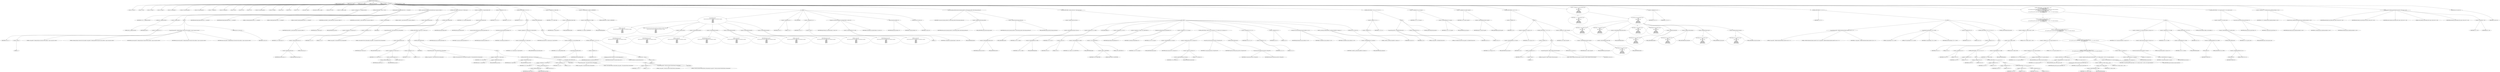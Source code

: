 digraph hostapd_notif_assoc {  
"1000122" [label = "(METHOD,hostapd_notif_assoc)" ]
"1000123" [label = "(PARAM,hostapd_data *hapd)" ]
"1000124" [label = "(PARAM,const u8 *addr)" ]
"1000125" [label = "(PARAM,const u8 *req_ies)" ]
"1000126" [label = "(PARAM,size_t req_ies_len)" ]
"1000127" [label = "(PARAM,int reassoc)" ]
"1000128" [label = "(BLOCK,,)" ]
"1000129" [label = "(LOCAL,v10: const u8 *)" ]
"1000130" [label = "(LOCAL,v11: char)" ]
"1000131" [label = "(LOCAL,v12: sta_info *)" ]
"1000132" [label = "(LOCAL,v13: sta_info *)" ]
"1000133" [label = "(LOCAL,v14: hostapd_iface *)" ]
"1000134" [label = "(LOCAL,v15: wpa_state_machine *)" ]
"1000135" [label = "(LOCAL,v16: wpa_authenticator *)" ]
"1000136" [label = "(LOCAL,v17: unsigned int)" ]
"1000137" [label = "(LOCAL,v18: unsigned int)" ]
"1000138" [label = "(LOCAL,v19: bool)" ]
"1000139" [label = "(LOCAL,v20: u32)" ]
"1000140" [label = "(LOCAL,v21: int)" ]
"1000141" [label = "(LOCAL,v22: wpa_state_machine *)" ]
"1000142" [label = "(LOCAL,v23: _BOOL8)" ]
"1000143" [label = "(LOCAL,v24: int)" ]
"1000144" [label = "(LOCAL,v26: int)" ]
"1000145" [label = "(LOCAL,v27: u8 *)" ]
"1000146" [label = "(LOCAL,ielen: __int64)" ]
"1000147" [label = "(LOCAL,elems: ieee802_11_elems)" ]
"1000148" [label = "(LOCAL,buf: u8 [ 1064 ])" ]
"1000149" [label = "(LOCAL,v31: unsigned __int64)" ]
"1000150" [label = "(<operator>.assignment,v31 = __readfsqword(0x28u))" ]
"1000151" [label = "(IDENTIFIER,v31,v31 = __readfsqword(0x28u))" ]
"1000152" [label = "(__readfsqword,__readfsqword(0x28u))" ]
"1000153" [label = "(LITERAL,0x28u,__readfsqword(0x28u))" ]
"1000154" [label = "(CONTROL_STRUCTURE,if ( !addr ),if ( !addr ))" ]
"1000155" [label = "(<operator>.logicalNot,!addr)" ]
"1000156" [label = "(IDENTIFIER,addr,!addr)" ]
"1000157" [label = "(BLOCK,,)" ]
"1000158" [label = "(<operator>.assignment,v24 = -1)" ]
"1000159" [label = "(IDENTIFIER,v24,v24 = -1)" ]
"1000160" [label = "(<operator>.minus,-1)" ]
"1000161" [label = "(LITERAL,1,-1)" ]
"1000162" [label = "(wpa_printf,wpa_printf(2, \"hostapd_notif_assoc: Skip event with no address\", req_ies, req_ies_len, reassoc))" ]
"1000163" [label = "(LITERAL,2,wpa_printf(2, \"hostapd_notif_assoc: Skip event with no address\", req_ies, req_ies_len, reassoc))" ]
"1000164" [label = "(LITERAL,\"hostapd_notif_assoc: Skip event with no address\",wpa_printf(2, \"hostapd_notif_assoc: Skip event with no address\", req_ies, req_ies_len, reassoc))" ]
"1000165" [label = "(IDENTIFIER,req_ies,wpa_printf(2, \"hostapd_notif_assoc: Skip event with no address\", req_ies, req_ies_len, reassoc))" ]
"1000166" [label = "(IDENTIFIER,req_ies_len,wpa_printf(2, \"hostapd_notif_assoc: Skip event with no address\", req_ies, req_ies_len, reassoc))" ]
"1000167" [label = "(IDENTIFIER,reassoc,wpa_printf(2, \"hostapd_notif_assoc: Skip event with no address\", req_ies, req_ies_len, reassoc))" ]
"1000168" [label = "(RETURN,return v24;,return v24;)" ]
"1000169" [label = "(IDENTIFIER,v24,return v24;)" ]
"1000170" [label = "(hostapd_logger,hostapd_logger(hapd, addr, 1u, 2, \"associated\"))" ]
"1000171" [label = "(IDENTIFIER,hapd,hostapd_logger(hapd, addr, 1u, 2, \"associated\"))" ]
"1000172" [label = "(IDENTIFIER,addr,hostapd_logger(hapd, addr, 1u, 2, \"associated\"))" ]
"1000173" [label = "(LITERAL,1u,hostapd_logger(hapd, addr, 1u, 2, \"associated\"))" ]
"1000174" [label = "(LITERAL,2,hostapd_logger(hapd, addr, 1u, 2, \"associated\"))" ]
"1000175" [label = "(LITERAL,\"associated\",hostapd_logger(hapd, addr, 1u, 2, \"associated\"))" ]
"1000176" [label = "(ieee802_11_parse_elems,ieee802_11_parse_elems(req_ies, req_ies_len, &elems, 0))" ]
"1000177" [label = "(IDENTIFIER,req_ies,ieee802_11_parse_elems(req_ies, req_ies_len, &elems, 0))" ]
"1000178" [label = "(IDENTIFIER,req_ies_len,ieee802_11_parse_elems(req_ies, req_ies_len, &elems, 0))" ]
"1000179" [label = "(<operator>.addressOf,&elems)" ]
"1000180" [label = "(IDENTIFIER,elems,ieee802_11_parse_elems(req_ies, req_ies_len, &elems, 0))" ]
"1000181" [label = "(LITERAL,0,ieee802_11_parse_elems(req_ies, req_ies_len, &elems, 0))" ]
"1000182" [label = "(CONTROL_STRUCTURE,if ( elems.wps_ie ),if ( elems.wps_ie ))" ]
"1000183" [label = "(<operator>.fieldAccess,elems.wps_ie)" ]
"1000184" [label = "(IDENTIFIER,elems,if ( elems.wps_ie ))" ]
"1000185" [label = "(FIELD_IDENTIFIER,wps_ie,wps_ie)" ]
"1000186" [label = "(BLOCK,,)" ]
"1000187" [label = "(<operator>.assignment,v10 = elems.wps_ie - 2)" ]
"1000188" [label = "(IDENTIFIER,v10,v10 = elems.wps_ie - 2)" ]
"1000189" [label = "(<operator>.subtraction,elems.wps_ie - 2)" ]
"1000190" [label = "(<operator>.fieldAccess,elems.wps_ie)" ]
"1000191" [label = "(IDENTIFIER,elems,elems.wps_ie - 2)" ]
"1000192" [label = "(FIELD_IDENTIFIER,wps_ie,wps_ie)" ]
"1000193" [label = "(LITERAL,2,elems.wps_ie - 2)" ]
"1000194" [label = "(<operator>.assignment,v11 = 0)" ]
"1000195" [label = "(IDENTIFIER,v11,v11 = 0)" ]
"1000196" [label = "(LITERAL,0,v11 = 0)" ]
"1000197" [label = "(IDENTIFIER,L,)" ]
"1000198" [label = "(wpa_printf,wpa_printf(2, \"STA included WPS IE in (Re)AssocReq\"))" ]
"1000199" [label = "(LITERAL,2,wpa_printf(2, \"STA included WPS IE in (Re)AssocReq\"))" ]
"1000200" [label = "(LITERAL,\"STA included WPS IE in (Re)AssocReq\",wpa_printf(2, \"STA included WPS IE in (Re)AssocReq\"))" ]
"1000201" [label = "(CONTROL_STRUCTURE,else,else)" ]
"1000202" [label = "(CONTROL_STRUCTURE,if ( elems.rsn_ie ),if ( elems.rsn_ie ))" ]
"1000203" [label = "(<operator>.fieldAccess,elems.rsn_ie)" ]
"1000204" [label = "(IDENTIFIER,elems,if ( elems.rsn_ie ))" ]
"1000205" [label = "(FIELD_IDENTIFIER,rsn_ie,rsn_ie)" ]
"1000206" [label = "(BLOCK,,)" ]
"1000207" [label = "(<operator>.assignment,v10 = elems.rsn_ie - 2)" ]
"1000208" [label = "(IDENTIFIER,v10,v10 = elems.rsn_ie - 2)" ]
"1000209" [label = "(<operator>.subtraction,elems.rsn_ie - 2)" ]
"1000210" [label = "(<operator>.fieldAccess,elems.rsn_ie)" ]
"1000211" [label = "(IDENTIFIER,elems,elems.rsn_ie - 2)" ]
"1000212" [label = "(FIELD_IDENTIFIER,rsn_ie,rsn_ie)" ]
"1000213" [label = "(LITERAL,2,elems.rsn_ie - 2)" ]
"1000214" [label = "(<operator>.assignment,v11 = 0)" ]
"1000215" [label = "(IDENTIFIER,v11,v11 = 0)" ]
"1000216" [label = "(LITERAL,0,v11 = 0)" ]
"1000217" [label = "(IDENTIFIER,L,)" ]
"1000218" [label = "(wpa_printf,wpa_printf(2, \"STA included RSN IE in (Re)AssocReq\"))" ]
"1000219" [label = "(LITERAL,2,wpa_printf(2, \"STA included RSN IE in (Re)AssocReq\"))" ]
"1000220" [label = "(LITERAL,\"STA included RSN IE in (Re)AssocReq\",wpa_printf(2, \"STA included RSN IE in (Re)AssocReq\"))" ]
"1000221" [label = "(CONTROL_STRUCTURE,else,else)" ]
"1000222" [label = "(BLOCK,,)" ]
"1000223" [label = "(<operator>.assignment,v10 = elems.wpa_ie)" ]
"1000224" [label = "(IDENTIFIER,v10,v10 = elems.wpa_ie)" ]
"1000225" [label = "(<operator>.fieldAccess,elems.wpa_ie)" ]
"1000226" [label = "(IDENTIFIER,elems,v10 = elems.wpa_ie)" ]
"1000227" [label = "(FIELD_IDENTIFIER,wpa_ie,wpa_ie)" ]
"1000228" [label = "(CONTROL_STRUCTURE,if ( elems.wpa_ie ),if ( elems.wpa_ie ))" ]
"1000229" [label = "(<operator>.fieldAccess,elems.wpa_ie)" ]
"1000230" [label = "(IDENTIFIER,elems,if ( elems.wpa_ie ))" ]
"1000231" [label = "(FIELD_IDENTIFIER,wpa_ie,wpa_ie)" ]
"1000232" [label = "(BLOCK,,)" ]
"1000233" [label = "(<operator>.assignment,v10 = elems.wpa_ie - 2)" ]
"1000234" [label = "(IDENTIFIER,v10,v10 = elems.wpa_ie - 2)" ]
"1000235" [label = "(<operator>.subtraction,elems.wpa_ie - 2)" ]
"1000236" [label = "(<operator>.fieldAccess,elems.wpa_ie)" ]
"1000237" [label = "(IDENTIFIER,elems,elems.wpa_ie - 2)" ]
"1000238" [label = "(FIELD_IDENTIFIER,wpa_ie,wpa_ie)" ]
"1000239" [label = "(LITERAL,2,elems.wpa_ie - 2)" ]
"1000240" [label = "(<operator>.assignment,v11 = 0)" ]
"1000241" [label = "(IDENTIFIER,v11,v11 = 0)" ]
"1000242" [label = "(LITERAL,0,v11 = 0)" ]
"1000243" [label = "(IDENTIFIER,L,)" ]
"1000244" [label = "(wpa_printf,wpa_printf(2, \"STA included WPA IE in (Re)AssocReq\"))" ]
"1000245" [label = "(LITERAL,2,wpa_printf(2, \"STA included WPA IE in (Re)AssocReq\"))" ]
"1000246" [label = "(LITERAL,\"STA included WPA IE in (Re)AssocReq\",wpa_printf(2, \"STA included WPA IE in (Re)AssocReq\"))" ]
"1000247" [label = "(CONTROL_STRUCTURE,else,else)" ]
"1000248" [label = "(BLOCK,,)" ]
"1000249" [label = "(<operator>.assignment,v11 = 1)" ]
"1000250" [label = "(IDENTIFIER,v11,v11 = 1)" ]
"1000251" [label = "(LITERAL,1,v11 = 1)" ]
"1000252" [label = "(wpa_printf,wpa_printf(2, \"STA did not include WPS/RSN/WPA IE in (Re)AssocReq\"))" ]
"1000253" [label = "(LITERAL,2,wpa_printf(2, \"STA did not include WPS/RSN/WPA IE in (Re)AssocReq\"))" ]
"1000254" [label = "(LITERAL,\"STA did not include WPS/RSN/WPA IE in (Re)AssocReq\",wpa_printf(2, \"STA did not include WPS/RSN/WPA IE in (Re)AssocReq\"))" ]
"1000255" [label = "(IDENTIFIER,L,)" ]
"1000256" [label = "(<operator>.assignment,v12 = ap_get_sta(hapd, addr))" ]
"1000257" [label = "(IDENTIFIER,v12,v12 = ap_get_sta(hapd, addr))" ]
"1000258" [label = "(ap_get_sta,ap_get_sta(hapd, addr))" ]
"1000259" [label = "(IDENTIFIER,hapd,ap_get_sta(hapd, addr))" ]
"1000260" [label = "(IDENTIFIER,addr,ap_get_sta(hapd, addr))" ]
"1000261" [label = "(<operator>.assignment,v13 = v12)" ]
"1000262" [label = "(IDENTIFIER,v13,v13 = v12)" ]
"1000263" [label = "(IDENTIFIER,v12,v13 = v12)" ]
"1000264" [label = "(CONTROL_STRUCTURE,if ( v12 ),if ( v12 ))" ]
"1000265" [label = "(IDENTIFIER,v12,if ( v12 ))" ]
"1000266" [label = "(BLOCK,,)" ]
"1000267" [label = "(ap_sta_no_session_timeout,ap_sta_no_session_timeout(hapd, v12))" ]
"1000268" [label = "(IDENTIFIER,hapd,ap_sta_no_session_timeout(hapd, v12))" ]
"1000269" [label = "(IDENTIFIER,v12,ap_sta_no_session_timeout(hapd, v12))" ]
"1000270" [label = "(accounting_sta_stop,accounting_sta_stop(hapd, v13))" ]
"1000271" [label = "(IDENTIFIER,hapd,accounting_sta_stop(hapd, v13))" ]
"1000272" [label = "(IDENTIFIER,v13,accounting_sta_stop(hapd, v13))" ]
"1000273" [label = "(<operator>.assignment,v13->timeout_next = STA_NULLFUNC)" ]
"1000274" [label = "(<operator>.indirectFieldAccess,v13->timeout_next)" ]
"1000275" [label = "(IDENTIFIER,v13,v13->timeout_next = STA_NULLFUNC)" ]
"1000276" [label = "(FIELD_IDENTIFIER,timeout_next,timeout_next)" ]
"1000277" [label = "(IDENTIFIER,STA_NULLFUNC,v13->timeout_next = STA_NULLFUNC)" ]
"1000278" [label = "(CONTROL_STRUCTURE,else,else)" ]
"1000279" [label = "(BLOCK,,)" ]
"1000280" [label = "(<operator>.assignment,v13 = ap_sta_add(hapd, addr))" ]
"1000281" [label = "(IDENTIFIER,v13,v13 = ap_sta_add(hapd, addr))" ]
"1000282" [label = "(ap_sta_add,ap_sta_add(hapd, addr))" ]
"1000283" [label = "(IDENTIFIER,hapd,ap_sta_add(hapd, addr))" ]
"1000284" [label = "(IDENTIFIER,addr,ap_sta_add(hapd, addr))" ]
"1000285" [label = "(CONTROL_STRUCTURE,if ( !v13 ),if ( !v13 ))" ]
"1000286" [label = "(<operator>.logicalNot,!v13)" ]
"1000287" [label = "(IDENTIFIER,v13,!v13)" ]
"1000288" [label = "(BLOCK,,)" ]
"1000289" [label = "(hostapd_drv_sta_disassoc,hostapd_drv_sta_disassoc(hapd, addr, 5))" ]
"1000290" [label = "(IDENTIFIER,hapd,hostapd_drv_sta_disassoc(hapd, addr, 5))" ]
"1000291" [label = "(IDENTIFIER,addr,hostapd_drv_sta_disassoc(hapd, addr, 5))" ]
"1000292" [label = "(LITERAL,5,hostapd_drv_sta_disassoc(hapd, addr, 5))" ]
"1000293" [label = "(RETURN,return -1;,return -1;)" ]
"1000294" [label = "(<operator>.minus,-1)" ]
"1000295" [label = "(LITERAL,1,-1)" ]
"1000296" [label = "(<operator>.assignment,v14 = hapd->iface)" ]
"1000297" [label = "(IDENTIFIER,v14,v14 = hapd->iface)" ]
"1000298" [label = "(<operator>.indirectFieldAccess,hapd->iface)" ]
"1000299" [label = "(IDENTIFIER,hapd,v14 = hapd->iface)" ]
"1000300" [label = "(FIELD_IDENTIFIER,iface,iface)" ]
"1000301" [label = "(<operators>.assignmentAnd,v13->flags &= 0xFFFECFFF)" ]
"1000302" [label = "(<operator>.indirectFieldAccess,v13->flags)" ]
"1000303" [label = "(IDENTIFIER,v13,v13->flags &= 0xFFFECFFF)" ]
"1000304" [label = "(FIELD_IDENTIFIER,flags,flags)" ]
"1000305" [label = "(LITERAL,0xFFFECFFF,v13->flags &= 0xFFFECFFF)" ]
"1000306" [label = "(BLOCK,,)" ]
"1000307" [label = "(wpa_printf,wpa_printf(\n      3,\n      \"STA %02x:%02x:%02x:%02x:%02x:%02x not allowed to connect\",\n      *addr,\n      addr[1],\n      addr[2],\n      addr[3],\n      addr[4],\n      addr[5]))" ]
"1000308" [label = "(LITERAL,3,wpa_printf(\n      3,\n      \"STA %02x:%02x:%02x:%02x:%02x:%02x not allowed to connect\",\n      *addr,\n      addr[1],\n      addr[2],\n      addr[3],\n      addr[4],\n      addr[5]))" ]
"1000309" [label = "(LITERAL,\"STA %02x:%02x:%02x:%02x:%02x:%02x not allowed to connect\",wpa_printf(\n      3,\n      \"STA %02x:%02x:%02x:%02x:%02x:%02x not allowed to connect\",\n      *addr,\n      addr[1],\n      addr[2],\n      addr[3],\n      addr[4],\n      addr[5]))" ]
"1000310" [label = "(<operator>.indirection,*addr)" ]
"1000311" [label = "(IDENTIFIER,addr,wpa_printf(\n      3,\n      \"STA %02x:%02x:%02x:%02x:%02x:%02x not allowed to connect\",\n      *addr,\n      addr[1],\n      addr[2],\n      addr[3],\n      addr[4],\n      addr[5]))" ]
"1000312" [label = "(<operator>.indirectIndexAccess,addr[1])" ]
"1000313" [label = "(IDENTIFIER,addr,wpa_printf(\n      3,\n      \"STA %02x:%02x:%02x:%02x:%02x:%02x not allowed to connect\",\n      *addr,\n      addr[1],\n      addr[2],\n      addr[3],\n      addr[4],\n      addr[5]))" ]
"1000314" [label = "(LITERAL,1,wpa_printf(\n      3,\n      \"STA %02x:%02x:%02x:%02x:%02x:%02x not allowed to connect\",\n      *addr,\n      addr[1],\n      addr[2],\n      addr[3],\n      addr[4],\n      addr[5]))" ]
"1000315" [label = "(<operator>.indirectIndexAccess,addr[2])" ]
"1000316" [label = "(IDENTIFIER,addr,wpa_printf(\n      3,\n      \"STA %02x:%02x:%02x:%02x:%02x:%02x not allowed to connect\",\n      *addr,\n      addr[1],\n      addr[2],\n      addr[3],\n      addr[4],\n      addr[5]))" ]
"1000317" [label = "(LITERAL,2,wpa_printf(\n      3,\n      \"STA %02x:%02x:%02x:%02x:%02x:%02x not allowed to connect\",\n      *addr,\n      addr[1],\n      addr[2],\n      addr[3],\n      addr[4],\n      addr[5]))" ]
"1000318" [label = "(<operator>.indirectIndexAccess,addr[3])" ]
"1000319" [label = "(IDENTIFIER,addr,wpa_printf(\n      3,\n      \"STA %02x:%02x:%02x:%02x:%02x:%02x not allowed to connect\",\n      *addr,\n      addr[1],\n      addr[2],\n      addr[3],\n      addr[4],\n      addr[5]))" ]
"1000320" [label = "(LITERAL,3,wpa_printf(\n      3,\n      \"STA %02x:%02x:%02x:%02x:%02x:%02x not allowed to connect\",\n      *addr,\n      addr[1],\n      addr[2],\n      addr[3],\n      addr[4],\n      addr[5]))" ]
"1000321" [label = "(<operator>.indirectIndexAccess,addr[4])" ]
"1000322" [label = "(IDENTIFIER,addr,wpa_printf(\n      3,\n      \"STA %02x:%02x:%02x:%02x:%02x:%02x not allowed to connect\",\n      *addr,\n      addr[1],\n      addr[2],\n      addr[3],\n      addr[4],\n      addr[5]))" ]
"1000323" [label = "(LITERAL,4,wpa_printf(\n      3,\n      \"STA %02x:%02x:%02x:%02x:%02x:%02x not allowed to connect\",\n      *addr,\n      addr[1],\n      addr[2],\n      addr[3],\n      addr[4],\n      addr[5]))" ]
"1000324" [label = "(<operator>.indirectIndexAccess,addr[5])" ]
"1000325" [label = "(IDENTIFIER,addr,wpa_printf(\n      3,\n      \"STA %02x:%02x:%02x:%02x:%02x:%02x not allowed to connect\",\n      *addr,\n      addr[1],\n      addr[2],\n      addr[3],\n      addr[4],\n      addr[5]))" ]
"1000326" [label = "(LITERAL,5,wpa_printf(\n      3,\n      \"STA %02x:%02x:%02x:%02x:%02x:%02x not allowed to connect\",\n      *addr,\n      addr[1],\n      addr[2],\n      addr[3],\n      addr[4],\n      addr[5]))" ]
"1000327" [label = "(<operator>.assignment,v26 = 1)" ]
"1000328" [label = "(IDENTIFIER,v26,v26 = 1)" ]
"1000329" [label = "(LITERAL,1,v26 = 1)" ]
"1000330" [label = "(JUMP_TARGET,fail)" ]
"1000331" [label = "(<operator>.assignment,v24 = -1)" ]
"1000332" [label = "(IDENTIFIER,v24,v24 = -1)" ]
"1000333" [label = "(<operator>.minus,-1)" ]
"1000334" [label = "(LITERAL,1,-1)" ]
"1000335" [label = "(hostapd_drv_sta_disassoc,hostapd_drv_sta_disassoc(hapd, v13->addr, v26))" ]
"1000336" [label = "(IDENTIFIER,hapd,hostapd_drv_sta_disassoc(hapd, v13->addr, v26))" ]
"1000337" [label = "(<operator>.indirectFieldAccess,v13->addr)" ]
"1000338" [label = "(IDENTIFIER,v13,hostapd_drv_sta_disassoc(hapd, v13->addr, v26))" ]
"1000339" [label = "(FIELD_IDENTIFIER,addr,addr)" ]
"1000340" [label = "(IDENTIFIER,v26,hostapd_drv_sta_disassoc(hapd, v13->addr, v26))" ]
"1000341" [label = "(ap_free_sta,ap_free_sta(hapd, v13))" ]
"1000342" [label = "(IDENTIFIER,hapd,ap_free_sta(hapd, v13))" ]
"1000343" [label = "(IDENTIFIER,v13,ap_free_sta(hapd, v13))" ]
"1000344" [label = "(RETURN,return v24;,return v24;)" ]
"1000345" [label = "(IDENTIFIER,v24,return v24;)" ]
"1000346" [label = "(ap_copy_sta_supp_op_classes,ap_copy_sta_supp_op_classes(v13, elems.supp_op_classes, elems.supp_op_classes_len))" ]
"1000347" [label = "(IDENTIFIER,v13,ap_copy_sta_supp_op_classes(v13, elems.supp_op_classes, elems.supp_op_classes_len))" ]
"1000348" [label = "(<operator>.fieldAccess,elems.supp_op_classes)" ]
"1000349" [label = "(IDENTIFIER,elems,ap_copy_sta_supp_op_classes(v13, elems.supp_op_classes, elems.supp_op_classes_len))" ]
"1000350" [label = "(FIELD_IDENTIFIER,supp_op_classes,supp_op_classes)" ]
"1000351" [label = "(<operator>.fieldAccess,elems.supp_op_classes_len)" ]
"1000352" [label = "(IDENTIFIER,elems,ap_copy_sta_supp_op_classes(v13, elems.supp_op_classes, elems.supp_op_classes_len))" ]
"1000353" [label = "(FIELD_IDENTIFIER,supp_op_classes_len,supp_op_classes_len)" ]
"1000354" [label = "(CONTROL_STRUCTURE,if ( !hapd->conf->wpa ),if ( !hapd->conf->wpa ))" ]
"1000355" [label = "(<operator>.logicalNot,!hapd->conf->wpa)" ]
"1000356" [label = "(<operator>.indirectFieldAccess,hapd->conf->wpa)" ]
"1000357" [label = "(<operator>.indirectFieldAccess,hapd->conf)" ]
"1000358" [label = "(IDENTIFIER,hapd,!hapd->conf->wpa)" ]
"1000359" [label = "(FIELD_IDENTIFIER,conf,conf)" ]
"1000360" [label = "(FIELD_IDENTIFIER,wpa,wpa)" ]
"1000361" [label = "(BLOCK,,)" ]
"1000362" [label = "(<operator>.assignment,v20 = v13->flags)" ]
"1000363" [label = "(IDENTIFIER,v20,v20 = v13->flags)" ]
"1000364" [label = "(<operator>.indirectFieldAccess,v13->flags)" ]
"1000365" [label = "(IDENTIFIER,v13,v20 = v13->flags)" ]
"1000366" [label = "(FIELD_IDENTIFIER,flags,flags)" ]
"1000367" [label = "(JUMP_TARGET,LABEL_15)" ]
"1000368" [label = "(<operator>.assignment,v21 = v20 & 2)" ]
"1000369" [label = "(IDENTIFIER,v21,v21 = v20 & 2)" ]
"1000370" [label = "(<operator>.and,v20 & 2)" ]
"1000371" [label = "(IDENTIFIER,v20,v20 & 2)" ]
"1000372" [label = "(LITERAL,2,v20 & 2)" ]
"1000373" [label = "(<operator>.assignment,v13->flags = v20 & 0xFFF7FFFF | 3)" ]
"1000374" [label = "(<operator>.indirectFieldAccess,v13->flags)" ]
"1000375" [label = "(IDENTIFIER,v13,v13->flags = v20 & 0xFFF7FFFF | 3)" ]
"1000376" [label = "(FIELD_IDENTIFIER,flags,flags)" ]
"1000377" [label = "(<operator>.or,v20 & 0xFFF7FFFF | 3)" ]
"1000378" [label = "(<operator>.and,v20 & 0xFFF7FFFF)" ]
"1000379" [label = "(IDENTIFIER,v20,v20 & 0xFFF7FFFF)" ]
"1000380" [label = "(LITERAL,0xFFF7FFFF,v20 & 0xFFF7FFFF)" ]
"1000381" [label = "(LITERAL,3,v20 & 0xFFF7FFFF | 3)" ]
"1000382" [label = "(hostapd_set_sta_flags,hostapd_set_sta_flags(hapd, v13))" ]
"1000383" [label = "(IDENTIFIER,hapd,hostapd_set_sta_flags(hapd, v13))" ]
"1000384" [label = "(IDENTIFIER,v13,hostapd_set_sta_flags(hapd, v13))" ]
"1000385" [label = "(<operator>.assignment,v22 = v13->wpa_sm)" ]
"1000386" [label = "(IDENTIFIER,v22,v22 = v13->wpa_sm)" ]
"1000387" [label = "(<operator>.indirectFieldAccess,v13->wpa_sm)" ]
"1000388" [label = "(IDENTIFIER,v13,v22 = v13->wpa_sm)" ]
"1000389" [label = "(FIELD_IDENTIFIER,wpa_sm,wpa_sm)" ]
"1000390" [label = "(CONTROL_STRUCTURE,if ( reassoc && v13->auth_alg == 2 ),if ( reassoc && v13->auth_alg == 2 ))" ]
"1000391" [label = "(<operator>.logicalAnd,reassoc && v13->auth_alg == 2)" ]
"1000392" [label = "(IDENTIFIER,reassoc,reassoc && v13->auth_alg == 2)" ]
"1000393" [label = "(<operator>.equals,v13->auth_alg == 2)" ]
"1000394" [label = "(<operator>.indirectFieldAccess,v13->auth_alg)" ]
"1000395" [label = "(IDENTIFIER,v13,v13->auth_alg == 2)" ]
"1000396" [label = "(FIELD_IDENTIFIER,auth_alg,auth_alg)" ]
"1000397" [label = "(LITERAL,2,v13->auth_alg == 2)" ]
"1000398" [label = "(wpa_auth_sm_event,wpa_auth_sm_event(v22, WPA_ASSOC_FT))" ]
"1000399" [label = "(IDENTIFIER,v22,wpa_auth_sm_event(v22, WPA_ASSOC_FT))" ]
"1000400" [label = "(IDENTIFIER,WPA_ASSOC_FT,wpa_auth_sm_event(v22, WPA_ASSOC_FT))" ]
"1000401" [label = "(CONTROL_STRUCTURE,else,else)" ]
"1000402" [label = "(wpa_auth_sm_event,wpa_auth_sm_event(v22, WPA_ASSOC))" ]
"1000403" [label = "(IDENTIFIER,v22,wpa_auth_sm_event(v22, WPA_ASSOC))" ]
"1000404" [label = "(IDENTIFIER,WPA_ASSOC,wpa_auth_sm_event(v22, WPA_ASSOC))" ]
"1000405" [label = "(<operator>.assignment,v23 = v21 != 0)" ]
"1000406" [label = "(IDENTIFIER,v23,v23 = v21 != 0)" ]
"1000407" [label = "(<operator>.notEquals,v21 != 0)" ]
"1000408" [label = "(IDENTIFIER,v21,v21 != 0)" ]
"1000409" [label = "(LITERAL,0,v21 != 0)" ]
"1000410" [label = "(<operator>.assignment,v24 = 0)" ]
"1000411" [label = "(IDENTIFIER,v24,v24 = 0)" ]
"1000412" [label = "(LITERAL,0,v24 = 0)" ]
"1000413" [label = "(hostapd_new_assoc_sta,hostapd_new_assoc_sta(hapd, v13, v23))" ]
"1000414" [label = "(IDENTIFIER,hapd,hostapd_new_assoc_sta(hapd, v13, v23))" ]
"1000415" [label = "(IDENTIFIER,v13,hostapd_new_assoc_sta(hapd, v13, v23))" ]
"1000416" [label = "(IDENTIFIER,v23,hostapd_new_assoc_sta(hapd, v13, v23))" ]
"1000417" [label = "(ieee802_1x_notify_port_enabled,ieee802_1x_notify_port_enabled(v13->eapol_sm, 1))" ]
"1000418" [label = "(<operator>.indirectFieldAccess,v13->eapol_sm)" ]
"1000419" [label = "(IDENTIFIER,v13,ieee802_1x_notify_port_enabled(v13->eapol_sm, 1))" ]
"1000420" [label = "(FIELD_IDENTIFIER,eapol_sm,eapol_sm)" ]
"1000421" [label = "(LITERAL,1,ieee802_1x_notify_port_enabled(v13->eapol_sm, 1))" ]
"1000422" [label = "(RETURN,return v24;,return v24;)" ]
"1000423" [label = "(IDENTIFIER,v24,return v24;)" ]
"1000424" [label = "(CONTROL_STRUCTURE,if ( !v10 || v11 ),if ( !v10 || v11 ))" ]
"1000425" [label = "(<operator>.logicalOr,!v10 || v11)" ]
"1000426" [label = "(<operator>.logicalNot,!v10)" ]
"1000427" [label = "(IDENTIFIER,v10,!v10)" ]
"1000428" [label = "(IDENTIFIER,v11,!v10 || v11)" ]
"1000429" [label = "(BLOCK,,)" ]
"1000430" [label = "(wpa_printf,wpa_printf(2, \"No WPA/RSN IE from STA\"))" ]
"1000431" [label = "(LITERAL,2,wpa_printf(2, \"No WPA/RSN IE from STA\"))" ]
"1000432" [label = "(LITERAL,\"No WPA/RSN IE from STA\",wpa_printf(2, \"No WPA/RSN IE from STA\"))" ]
"1000433" [label = "(<operator>.assignment,v26 = 13)" ]
"1000434" [label = "(IDENTIFIER,v26,v26 = 13)" ]
"1000435" [label = "(LITERAL,13,v26 = 13)" ]
"1000436" [label = "(CONTROL_STRUCTURE,goto fail;,goto fail;)" ]
"1000437" [label = "(<operator>.assignment,v15 = v13->wpa_sm)" ]
"1000438" [label = "(IDENTIFIER,v15,v15 = v13->wpa_sm)" ]
"1000439" [label = "(<operator>.indirectFieldAccess,v13->wpa_sm)" ]
"1000440" [label = "(IDENTIFIER,v13,v15 = v13->wpa_sm)" ]
"1000441" [label = "(FIELD_IDENTIFIER,wpa_sm,wpa_sm)" ]
"1000442" [label = "(<operator>.assignment,v16 = hapd->wpa_auth)" ]
"1000443" [label = "(IDENTIFIER,v16,v16 = hapd->wpa_auth)" ]
"1000444" [label = "(<operator>.indirectFieldAccess,hapd->wpa_auth)" ]
"1000445" [label = "(IDENTIFIER,hapd,v16 = hapd->wpa_auth)" ]
"1000446" [label = "(FIELD_IDENTIFIER,wpa_auth,wpa_auth)" ]
"1000447" [label = "(CONTROL_STRUCTURE,if ( !v15 ),if ( !v15 ))" ]
"1000448" [label = "(<operator>.logicalNot,!v15)" ]
"1000449" [label = "(IDENTIFIER,v15,!v15)" ]
"1000450" [label = "(BLOCK,,)" ]
"1000451" [label = "(<operator>.assignment,v13->wpa_sm = v15)" ]
"1000452" [label = "(<operator>.indirectFieldAccess,v13->wpa_sm)" ]
"1000453" [label = "(IDENTIFIER,v13,v13->wpa_sm = v15)" ]
"1000454" [label = "(FIELD_IDENTIFIER,wpa_sm,wpa_sm)" ]
"1000455" [label = "(IDENTIFIER,v15,v13->wpa_sm = v15)" ]
"1000456" [label = "(CONTROL_STRUCTURE,if ( !v15 ),if ( !v15 ))" ]
"1000457" [label = "(<operator>.logicalNot,!v15)" ]
"1000458" [label = "(IDENTIFIER,v15,!v15)" ]
"1000459" [label = "(BLOCK,,)" ]
"1000460" [label = "(<operator>.assignment,v24 = -1)" ]
"1000461" [label = "(IDENTIFIER,v24,v24 = -1)" ]
"1000462" [label = "(<operator>.minus,-1)" ]
"1000463" [label = "(LITERAL,1,-1)" ]
"1000464" [label = "(wpa_printf,wpa_printf(5, \"Failed to initialize WPA state machine\"))" ]
"1000465" [label = "(LITERAL,5,wpa_printf(5, \"Failed to initialize WPA state machine\"))" ]
"1000466" [label = "(LITERAL,\"Failed to initialize WPA state machine\",wpa_printf(5, \"Failed to initialize WPA state machine\"))" ]
"1000467" [label = "(RETURN,return v24;,return v24;)" ]
"1000468" [label = "(IDENTIFIER,v24,return v24;)" ]
"1000469" [label = "(<operator>.assignment,v16 = hapd->wpa_auth)" ]
"1000470" [label = "(IDENTIFIER,v16,v16 = hapd->wpa_auth)" ]
"1000471" [label = "(<operator>.indirectFieldAccess,hapd->wpa_auth)" ]
"1000472" [label = "(IDENTIFIER,hapd,v16 = hapd->wpa_auth)" ]
"1000473" [label = "(FIELD_IDENTIFIER,wpa_auth,wpa_auth)" ]
"1000474" [label = "(<operator>.assignment,v17 = wpa_validate_wpa_ie(\n          v16,\n          v15,\n          hapd->iface->freq,\n          v10,\n          ielen,\n          elems.mdie,\n          elems.mdie_len,\n          elems.owe_dh,\n          elems.owe_dh_len))" ]
"1000475" [label = "(IDENTIFIER,v17,v17 = wpa_validate_wpa_ie(\n          v16,\n          v15,\n          hapd->iface->freq,\n          v10,\n          ielen,\n          elems.mdie,\n          elems.mdie_len,\n          elems.owe_dh,\n          elems.owe_dh_len))" ]
"1000476" [label = "(wpa_validate_wpa_ie,wpa_validate_wpa_ie(\n          v16,\n          v15,\n          hapd->iface->freq,\n          v10,\n          ielen,\n          elems.mdie,\n          elems.mdie_len,\n          elems.owe_dh,\n          elems.owe_dh_len))" ]
"1000477" [label = "(IDENTIFIER,v16,wpa_validate_wpa_ie(\n          v16,\n          v15,\n          hapd->iface->freq,\n          v10,\n          ielen,\n          elems.mdie,\n          elems.mdie_len,\n          elems.owe_dh,\n          elems.owe_dh_len))" ]
"1000478" [label = "(IDENTIFIER,v15,wpa_validate_wpa_ie(\n          v16,\n          v15,\n          hapd->iface->freq,\n          v10,\n          ielen,\n          elems.mdie,\n          elems.mdie_len,\n          elems.owe_dh,\n          elems.owe_dh_len))" ]
"1000479" [label = "(<operator>.indirectFieldAccess,hapd->iface->freq)" ]
"1000480" [label = "(<operator>.indirectFieldAccess,hapd->iface)" ]
"1000481" [label = "(IDENTIFIER,hapd,wpa_validate_wpa_ie(\n          v16,\n          v15,\n          hapd->iface->freq,\n          v10,\n          ielen,\n          elems.mdie,\n          elems.mdie_len,\n          elems.owe_dh,\n          elems.owe_dh_len))" ]
"1000482" [label = "(FIELD_IDENTIFIER,iface,iface)" ]
"1000483" [label = "(FIELD_IDENTIFIER,freq,freq)" ]
"1000484" [label = "(IDENTIFIER,v10,wpa_validate_wpa_ie(\n          v16,\n          v15,\n          hapd->iface->freq,\n          v10,\n          ielen,\n          elems.mdie,\n          elems.mdie_len,\n          elems.owe_dh,\n          elems.owe_dh_len))" ]
"1000485" [label = "(IDENTIFIER,ielen,wpa_validate_wpa_ie(\n          v16,\n          v15,\n          hapd->iface->freq,\n          v10,\n          ielen,\n          elems.mdie,\n          elems.mdie_len,\n          elems.owe_dh,\n          elems.owe_dh_len))" ]
"1000486" [label = "(<operator>.fieldAccess,elems.mdie)" ]
"1000487" [label = "(IDENTIFIER,elems,wpa_validate_wpa_ie(\n          v16,\n          v15,\n          hapd->iface->freq,\n          v10,\n          ielen,\n          elems.mdie,\n          elems.mdie_len,\n          elems.owe_dh,\n          elems.owe_dh_len))" ]
"1000488" [label = "(FIELD_IDENTIFIER,mdie,mdie)" ]
"1000489" [label = "(<operator>.fieldAccess,elems.mdie_len)" ]
"1000490" [label = "(IDENTIFIER,elems,wpa_validate_wpa_ie(\n          v16,\n          v15,\n          hapd->iface->freq,\n          v10,\n          ielen,\n          elems.mdie,\n          elems.mdie_len,\n          elems.owe_dh,\n          elems.owe_dh_len))" ]
"1000491" [label = "(FIELD_IDENTIFIER,mdie_len,mdie_len)" ]
"1000492" [label = "(<operator>.fieldAccess,elems.owe_dh)" ]
"1000493" [label = "(IDENTIFIER,elems,wpa_validate_wpa_ie(\n          v16,\n          v15,\n          hapd->iface->freq,\n          v10,\n          ielen,\n          elems.mdie,\n          elems.mdie_len,\n          elems.owe_dh,\n          elems.owe_dh_len))" ]
"1000494" [label = "(FIELD_IDENTIFIER,owe_dh,owe_dh)" ]
"1000495" [label = "(<operator>.fieldAccess,elems.owe_dh_len)" ]
"1000496" [label = "(IDENTIFIER,elems,wpa_validate_wpa_ie(\n          v16,\n          v15,\n          hapd->iface->freq,\n          v10,\n          ielen,\n          elems.mdie,\n          elems.mdie_len,\n          elems.owe_dh,\n          elems.owe_dh_len))" ]
"1000497" [label = "(FIELD_IDENTIFIER,owe_dh_len,owe_dh_len)" ]
"1000498" [label = "(<operator>.assignment,v18 = v17)" ]
"1000499" [label = "(IDENTIFIER,v18,v18 = v17)" ]
"1000500" [label = "(IDENTIFIER,v17,v18 = v17)" ]
"1000501" [label = "(CONTROL_STRUCTURE,if ( v17 ),if ( v17 ))" ]
"1000502" [label = "(IDENTIFIER,v17,if ( v17 ))" ]
"1000503" [label = "(BLOCK,,)" ]
"1000504" [label = "(wpa_printf,wpa_printf(2, \"WPA/RSN information element rejected? (res %u)\", v17))" ]
"1000505" [label = "(LITERAL,2,wpa_printf(2, \"WPA/RSN information element rejected? (res %u)\", v17))" ]
"1000506" [label = "(LITERAL,\"WPA/RSN information element rejected? (res %u)\",wpa_printf(2, \"WPA/RSN information element rejected? (res %u)\", v17))" ]
"1000507" [label = "(IDENTIFIER,v17,wpa_printf(2, \"WPA/RSN information element rejected? (res %u)\", v17))" ]
"1000508" [label = "(wpa_hexdump,wpa_hexdump(2, \"IE\", v10, ielen))" ]
"1000509" [label = "(LITERAL,2,wpa_hexdump(2, \"IE\", v10, ielen))" ]
"1000510" [label = "(LITERAL,\"IE\",wpa_hexdump(2, \"IE\", v10, ielen))" ]
"1000511" [label = "(IDENTIFIER,v10,wpa_hexdump(2, \"IE\", v10, ielen))" ]
"1000512" [label = "(IDENTIFIER,ielen,wpa_hexdump(2, \"IE\", v10, ielen))" ]
"1000513" [label = "(<operator>.assignment,v26 = 18)" ]
"1000514" [label = "(IDENTIFIER,v26,v26 = 18)" ]
"1000515" [label = "(LITERAL,18,v26 = 18)" ]
"1000516" [label = "(CONTROL_STRUCTURE,if ( v18 != 2 ),if ( v18 != 2 ))" ]
"1000517" [label = "(<operator>.notEquals,v18 != 2)" ]
"1000518" [label = "(IDENTIFIER,v18,v18 != 2)" ]
"1000519" [label = "(LITERAL,2,v18 != 2)" ]
"1000520" [label = "(BLOCK,,)" ]
"1000521" [label = "(<operator>.assignment,v26 = 19)" ]
"1000522" [label = "(IDENTIFIER,v26,v26 = 19)" ]
"1000523" [label = "(LITERAL,19,v26 = 19)" ]
"1000524" [label = "(CONTROL_STRUCTURE,if ( v18 != 3 ),if ( v18 != 3 ))" ]
"1000525" [label = "(<operator>.notEquals,v18 != 3)" ]
"1000526" [label = "(IDENTIFIER,v18,v18 != 3)" ]
"1000527" [label = "(LITERAL,3,v18 != 3)" ]
"1000528" [label = "(BLOCK,,)" ]
"1000529" [label = "(<operator>.assignment,v26 = 20)" ]
"1000530" [label = "(IDENTIFIER,v26,v26 = 20)" ]
"1000531" [label = "(LITERAL,20,v26 = 20)" ]
"1000532" [label = "(CONTROL_STRUCTURE,if ( v18 != 4 ),if ( v18 != 4 ))" ]
"1000533" [label = "(<operator>.notEquals,v18 != 4)" ]
"1000534" [label = "(IDENTIFIER,v18,v18 != 4)" ]
"1000535" [label = "(LITERAL,4,v18 != 4)" ]
"1000536" [label = "(BLOCK,,)" ]
"1000537" [label = "(<operator>.assignment,v26 = 13)" ]
"1000538" [label = "(IDENTIFIER,v26,v26 = 13)" ]
"1000539" [label = "(LITERAL,13,v26 = 13)" ]
"1000540" [label = "(CONTROL_STRUCTURE,if ( v18 == 8 ),if ( v18 == 8 ))" ]
"1000541" [label = "(<operator>.equals,v18 == 8)" ]
"1000542" [label = "(IDENTIFIER,v18,v18 == 8)" ]
"1000543" [label = "(LITERAL,8,v18 == 8)" ]
"1000544" [label = "(<operator>.assignment,v26 = 24)" ]
"1000545" [label = "(IDENTIFIER,v26,v26 = 24)" ]
"1000546" [label = "(LITERAL,24,v26 = 24)" ]
"1000547" [label = "(CONTROL_STRUCTURE,goto fail;,goto fail;)" ]
"1000548" [label = "(CONTROL_STRUCTURE,if ( (v13->flags & 0x402) != 1026\n    || (v24 = v13->sa_query_timed_out) != 0\n    || v13->sa_query_count > 0\n    && ((ap_check_sa_query_timeout(hapd, v13), (v13->flags & 0x402) != 1026) || v13->sa_query_timed_out)\n    || v13->auth_alg == 2 ),if ( (v13->flags & 0x402) != 1026\n    || (v24 = v13->sa_query_timed_out) != 0\n    || v13->sa_query_count > 0\n    && ((ap_check_sa_query_timeout(hapd, v13), (v13->flags & 0x402) != 1026) || v13->sa_query_timed_out)\n    || v13->auth_alg == 2 ))" ]
"1000549" [label = "(<operator>.logicalOr,(v13->flags & 0x402) != 1026\n    || (v24 = v13->sa_query_timed_out) != 0\n    || v13->sa_query_count > 0\n    && ((ap_check_sa_query_timeout(hapd, v13), (v13->flags & 0x402) != 1026) || v13->sa_query_timed_out)\n    || v13->auth_alg == 2)" ]
"1000550" [label = "(<operator>.notEquals,(v13->flags & 0x402) != 1026)" ]
"1000551" [label = "(<operator>.and,v13->flags & 0x402)" ]
"1000552" [label = "(<operator>.indirectFieldAccess,v13->flags)" ]
"1000553" [label = "(IDENTIFIER,v13,v13->flags & 0x402)" ]
"1000554" [label = "(FIELD_IDENTIFIER,flags,flags)" ]
"1000555" [label = "(LITERAL,0x402,v13->flags & 0x402)" ]
"1000556" [label = "(LITERAL,1026,(v13->flags & 0x402) != 1026)" ]
"1000557" [label = "(<operator>.logicalOr,(v24 = v13->sa_query_timed_out) != 0\n    || v13->sa_query_count > 0\n    && ((ap_check_sa_query_timeout(hapd, v13), (v13->flags & 0x402) != 1026) || v13->sa_query_timed_out)\n    || v13->auth_alg == 2)" ]
"1000558" [label = "(<operator>.notEquals,(v24 = v13->sa_query_timed_out) != 0)" ]
"1000559" [label = "(<operator>.assignment,v24 = v13->sa_query_timed_out)" ]
"1000560" [label = "(IDENTIFIER,v24,v24 = v13->sa_query_timed_out)" ]
"1000561" [label = "(<operator>.indirectFieldAccess,v13->sa_query_timed_out)" ]
"1000562" [label = "(IDENTIFIER,v13,v24 = v13->sa_query_timed_out)" ]
"1000563" [label = "(FIELD_IDENTIFIER,sa_query_timed_out,sa_query_timed_out)" ]
"1000564" [label = "(LITERAL,0,(v24 = v13->sa_query_timed_out) != 0)" ]
"1000565" [label = "(<operator>.logicalOr,v13->sa_query_count > 0\n    && ((ap_check_sa_query_timeout(hapd, v13), (v13->flags & 0x402) != 1026) || v13->sa_query_timed_out)\n    || v13->auth_alg == 2)" ]
"1000566" [label = "(<operator>.logicalAnd,v13->sa_query_count > 0\n    && ((ap_check_sa_query_timeout(hapd, v13), (v13->flags & 0x402) != 1026) || v13->sa_query_timed_out))" ]
"1000567" [label = "(<operator>.greaterThan,v13->sa_query_count > 0)" ]
"1000568" [label = "(<operator>.indirectFieldAccess,v13->sa_query_count)" ]
"1000569" [label = "(IDENTIFIER,v13,v13->sa_query_count > 0)" ]
"1000570" [label = "(FIELD_IDENTIFIER,sa_query_count,sa_query_count)" ]
"1000571" [label = "(LITERAL,0,v13->sa_query_count > 0)" ]
"1000572" [label = "(<operator>.logicalOr,(ap_check_sa_query_timeout(hapd, v13), (v13->flags & 0x402) != 1026) || v13->sa_query_timed_out)" ]
"1000573" [label = "(BLOCK,,)" ]
"1000574" [label = "(ap_check_sa_query_timeout,ap_check_sa_query_timeout(hapd, v13))" ]
"1000575" [label = "(IDENTIFIER,hapd,ap_check_sa_query_timeout(hapd, v13))" ]
"1000576" [label = "(IDENTIFIER,v13,ap_check_sa_query_timeout(hapd, v13))" ]
"1000577" [label = "(<operator>.notEquals,(v13->flags & 0x402) != 1026)" ]
"1000578" [label = "(<operator>.and,v13->flags & 0x402)" ]
"1000579" [label = "(<operator>.indirectFieldAccess,v13->flags)" ]
"1000580" [label = "(IDENTIFIER,v13,v13->flags & 0x402)" ]
"1000581" [label = "(FIELD_IDENTIFIER,flags,flags)" ]
"1000582" [label = "(LITERAL,0x402,v13->flags & 0x402)" ]
"1000583" [label = "(LITERAL,1026,(v13->flags & 0x402) != 1026)" ]
"1000584" [label = "(<operator>.indirectFieldAccess,v13->sa_query_timed_out)" ]
"1000585" [label = "(IDENTIFIER,v13,(ap_check_sa_query_timeout(hapd, v13), (v13->flags & 0x402) != 1026) || v13->sa_query_timed_out)" ]
"1000586" [label = "(FIELD_IDENTIFIER,sa_query_timed_out,sa_query_timed_out)" ]
"1000587" [label = "(<operator>.equals,v13->auth_alg == 2)" ]
"1000588" [label = "(<operator>.indirectFieldAccess,v13->auth_alg)" ]
"1000589" [label = "(IDENTIFIER,v13,v13->auth_alg == 2)" ]
"1000590" [label = "(FIELD_IDENTIFIER,auth_alg,auth_alg)" ]
"1000591" [label = "(LITERAL,2,v13->auth_alg == 2)" ]
"1000592" [label = "(BLOCK,,)" ]
"1000593" [label = "(<operator>.assignment,v19 = wpa_auth_uses_mfp(v13->wpa_sm) == 0)" ]
"1000594" [label = "(IDENTIFIER,v19,v19 = wpa_auth_uses_mfp(v13->wpa_sm) == 0)" ]
"1000595" [label = "(<operator>.equals,wpa_auth_uses_mfp(v13->wpa_sm) == 0)" ]
"1000596" [label = "(wpa_auth_uses_mfp,wpa_auth_uses_mfp(v13->wpa_sm))" ]
"1000597" [label = "(<operator>.indirectFieldAccess,v13->wpa_sm)" ]
"1000598" [label = "(IDENTIFIER,v13,wpa_auth_uses_mfp(v13->wpa_sm))" ]
"1000599" [label = "(FIELD_IDENTIFIER,wpa_sm,wpa_sm)" ]
"1000600" [label = "(LITERAL,0,wpa_auth_uses_mfp(v13->wpa_sm) == 0)" ]
"1000601" [label = "(<operator>.assignment,v20 = v13->flags)" ]
"1000602" [label = "(IDENTIFIER,v20,v20 = v13->flags)" ]
"1000603" [label = "(<operator>.indirectFieldAccess,v13->flags)" ]
"1000604" [label = "(IDENTIFIER,v13,v20 = v13->flags)" ]
"1000605" [label = "(FIELD_IDENTIFIER,flags,flags)" ]
"1000606" [label = "(CONTROL_STRUCTURE,if ( v19 ),if ( v19 ))" ]
"1000607" [label = "(IDENTIFIER,v19,if ( v19 ))" ]
"1000608" [label = "(<operators>.assignmentAnd,BYTE1(v20) &= 0xFBu)" ]
"1000609" [label = "(BYTE1,BYTE1(v20))" ]
"1000610" [label = "(IDENTIFIER,v20,BYTE1(v20))" ]
"1000611" [label = "(LITERAL,0xFBu,BYTE1(v20) &= 0xFBu)" ]
"1000612" [label = "(CONTROL_STRUCTURE,else,else)" ]
"1000613" [label = "(<operators>.assignmentOr,BYTE1(v20) |= 4u)" ]
"1000614" [label = "(BYTE1,BYTE1(v20))" ]
"1000615" [label = "(IDENTIFIER,v20,BYTE1(v20))" ]
"1000616" [label = "(LITERAL,4u,BYTE1(v20) |= 4u)" ]
"1000617" [label = "(CONTROL_STRUCTURE,goto LABEL_15;,goto LABEL_15;)" ]
"1000618" [label = "(CONTROL_STRUCTURE,if ( !v13->sa_query_count ),if ( !v13->sa_query_count ))" ]
"1000619" [label = "(<operator>.logicalNot,!v13->sa_query_count)" ]
"1000620" [label = "(<operator>.indirectFieldAccess,v13->sa_query_count)" ]
"1000621" [label = "(IDENTIFIER,v13,!v13->sa_query_count)" ]
"1000622" [label = "(FIELD_IDENTIFIER,sa_query_count,sa_query_count)" ]
"1000623" [label = "(ap_sta_start_sa_query,ap_sta_start_sa_query(hapd, v13))" ]
"1000624" [label = "(IDENTIFIER,hapd,ap_sta_start_sa_query(hapd, v13))" ]
"1000625" [label = "(IDENTIFIER,v13,ap_sta_start_sa_query(hapd, v13))" ]
"1000626" [label = "(<operator>.assignment,v27 = hostapd_eid_assoc_comeback_time(hapd, v13, buf))" ]
"1000627" [label = "(IDENTIFIER,v27,v27 = hostapd_eid_assoc_comeback_time(hapd, v13, buf))" ]
"1000628" [label = "(hostapd_eid_assoc_comeback_time,hostapd_eid_assoc_comeback_time(hapd, v13, buf))" ]
"1000629" [label = "(IDENTIFIER,hapd,hostapd_eid_assoc_comeback_time(hapd, v13, buf))" ]
"1000630" [label = "(IDENTIFIER,v13,hostapd_eid_assoc_comeback_time(hapd, v13, buf))" ]
"1000631" [label = "(IDENTIFIER,buf,hostapd_eid_assoc_comeback_time(hapd, v13, buf))" ]
"1000632" [label = "(hostapd_sta_assoc,hostapd_sta_assoc(hapd, addr, reassoc, 0x1Eu, buf, v27 - buf))" ]
"1000633" [label = "(IDENTIFIER,hapd,hostapd_sta_assoc(hapd, addr, reassoc, 0x1Eu, buf, v27 - buf))" ]
"1000634" [label = "(IDENTIFIER,addr,hostapd_sta_assoc(hapd, addr, reassoc, 0x1Eu, buf, v27 - buf))" ]
"1000635" [label = "(IDENTIFIER,reassoc,hostapd_sta_assoc(hapd, addr, reassoc, 0x1Eu, buf, v27 - buf))" ]
"1000636" [label = "(LITERAL,0x1Eu,hostapd_sta_assoc(hapd, addr, reassoc, 0x1Eu, buf, v27 - buf))" ]
"1000637" [label = "(IDENTIFIER,buf,hostapd_sta_assoc(hapd, addr, reassoc, 0x1Eu, buf, v27 - buf))" ]
"1000638" [label = "(<operator>.subtraction,v27 - buf)" ]
"1000639" [label = "(IDENTIFIER,v27,v27 - buf)" ]
"1000640" [label = "(IDENTIFIER,buf,v27 - buf)" ]
"1000641" [label = "(RETURN,return v24;,return v24;)" ]
"1000642" [label = "(IDENTIFIER,v24,return v24;)" ]
"1000643" [label = "(METHOD_RETURN,int __fastcall)" ]
  "1000122" -> "1000123" 
  "1000122" -> "1000124" 
  "1000122" -> "1000125" 
  "1000122" -> "1000126" 
  "1000122" -> "1000127" 
  "1000122" -> "1000128" 
  "1000122" -> "1000643" 
  "1000128" -> "1000129" 
  "1000128" -> "1000130" 
  "1000128" -> "1000131" 
  "1000128" -> "1000132" 
  "1000128" -> "1000133" 
  "1000128" -> "1000134" 
  "1000128" -> "1000135" 
  "1000128" -> "1000136" 
  "1000128" -> "1000137" 
  "1000128" -> "1000138" 
  "1000128" -> "1000139" 
  "1000128" -> "1000140" 
  "1000128" -> "1000141" 
  "1000128" -> "1000142" 
  "1000128" -> "1000143" 
  "1000128" -> "1000144" 
  "1000128" -> "1000145" 
  "1000128" -> "1000146" 
  "1000128" -> "1000147" 
  "1000128" -> "1000148" 
  "1000128" -> "1000149" 
  "1000128" -> "1000150" 
  "1000128" -> "1000154" 
  "1000128" -> "1000170" 
  "1000128" -> "1000176" 
  "1000128" -> "1000182" 
  "1000128" -> "1000256" 
  "1000128" -> "1000261" 
  "1000128" -> "1000264" 
  "1000128" -> "1000296" 
  "1000128" -> "1000301" 
  "1000128" -> "1000306" 
  "1000128" -> "1000346" 
  "1000128" -> "1000354" 
  "1000128" -> "1000424" 
  "1000128" -> "1000437" 
  "1000128" -> "1000442" 
  "1000128" -> "1000447" 
  "1000128" -> "1000474" 
  "1000128" -> "1000498" 
  "1000128" -> "1000501" 
  "1000128" -> "1000548" 
  "1000128" -> "1000618" 
  "1000128" -> "1000626" 
  "1000128" -> "1000632" 
  "1000128" -> "1000641" 
  "1000150" -> "1000151" 
  "1000150" -> "1000152" 
  "1000152" -> "1000153" 
  "1000154" -> "1000155" 
  "1000154" -> "1000157" 
  "1000155" -> "1000156" 
  "1000157" -> "1000158" 
  "1000157" -> "1000162" 
  "1000157" -> "1000168" 
  "1000158" -> "1000159" 
  "1000158" -> "1000160" 
  "1000160" -> "1000161" 
  "1000162" -> "1000163" 
  "1000162" -> "1000164" 
  "1000162" -> "1000165" 
  "1000162" -> "1000166" 
  "1000162" -> "1000167" 
  "1000168" -> "1000169" 
  "1000170" -> "1000171" 
  "1000170" -> "1000172" 
  "1000170" -> "1000173" 
  "1000170" -> "1000174" 
  "1000170" -> "1000175" 
  "1000176" -> "1000177" 
  "1000176" -> "1000178" 
  "1000176" -> "1000179" 
  "1000176" -> "1000181" 
  "1000179" -> "1000180" 
  "1000182" -> "1000183" 
  "1000182" -> "1000186" 
  "1000182" -> "1000201" 
  "1000183" -> "1000184" 
  "1000183" -> "1000185" 
  "1000186" -> "1000187" 
  "1000186" -> "1000194" 
  "1000186" -> "1000197" 
  "1000186" -> "1000198" 
  "1000187" -> "1000188" 
  "1000187" -> "1000189" 
  "1000189" -> "1000190" 
  "1000189" -> "1000193" 
  "1000190" -> "1000191" 
  "1000190" -> "1000192" 
  "1000194" -> "1000195" 
  "1000194" -> "1000196" 
  "1000198" -> "1000199" 
  "1000198" -> "1000200" 
  "1000201" -> "1000202" 
  "1000202" -> "1000203" 
  "1000202" -> "1000206" 
  "1000202" -> "1000221" 
  "1000203" -> "1000204" 
  "1000203" -> "1000205" 
  "1000206" -> "1000207" 
  "1000206" -> "1000214" 
  "1000206" -> "1000217" 
  "1000206" -> "1000218" 
  "1000207" -> "1000208" 
  "1000207" -> "1000209" 
  "1000209" -> "1000210" 
  "1000209" -> "1000213" 
  "1000210" -> "1000211" 
  "1000210" -> "1000212" 
  "1000214" -> "1000215" 
  "1000214" -> "1000216" 
  "1000218" -> "1000219" 
  "1000218" -> "1000220" 
  "1000221" -> "1000222" 
  "1000222" -> "1000223" 
  "1000222" -> "1000228" 
  "1000223" -> "1000224" 
  "1000223" -> "1000225" 
  "1000225" -> "1000226" 
  "1000225" -> "1000227" 
  "1000228" -> "1000229" 
  "1000228" -> "1000232" 
  "1000228" -> "1000247" 
  "1000229" -> "1000230" 
  "1000229" -> "1000231" 
  "1000232" -> "1000233" 
  "1000232" -> "1000240" 
  "1000232" -> "1000243" 
  "1000232" -> "1000244" 
  "1000233" -> "1000234" 
  "1000233" -> "1000235" 
  "1000235" -> "1000236" 
  "1000235" -> "1000239" 
  "1000236" -> "1000237" 
  "1000236" -> "1000238" 
  "1000240" -> "1000241" 
  "1000240" -> "1000242" 
  "1000244" -> "1000245" 
  "1000244" -> "1000246" 
  "1000247" -> "1000248" 
  "1000248" -> "1000249" 
  "1000248" -> "1000252" 
  "1000248" -> "1000255" 
  "1000249" -> "1000250" 
  "1000249" -> "1000251" 
  "1000252" -> "1000253" 
  "1000252" -> "1000254" 
  "1000256" -> "1000257" 
  "1000256" -> "1000258" 
  "1000258" -> "1000259" 
  "1000258" -> "1000260" 
  "1000261" -> "1000262" 
  "1000261" -> "1000263" 
  "1000264" -> "1000265" 
  "1000264" -> "1000266" 
  "1000264" -> "1000278" 
  "1000266" -> "1000267" 
  "1000266" -> "1000270" 
  "1000266" -> "1000273" 
  "1000267" -> "1000268" 
  "1000267" -> "1000269" 
  "1000270" -> "1000271" 
  "1000270" -> "1000272" 
  "1000273" -> "1000274" 
  "1000273" -> "1000277" 
  "1000274" -> "1000275" 
  "1000274" -> "1000276" 
  "1000278" -> "1000279" 
  "1000279" -> "1000280" 
  "1000279" -> "1000285" 
  "1000280" -> "1000281" 
  "1000280" -> "1000282" 
  "1000282" -> "1000283" 
  "1000282" -> "1000284" 
  "1000285" -> "1000286" 
  "1000285" -> "1000288" 
  "1000286" -> "1000287" 
  "1000288" -> "1000289" 
  "1000288" -> "1000293" 
  "1000289" -> "1000290" 
  "1000289" -> "1000291" 
  "1000289" -> "1000292" 
  "1000293" -> "1000294" 
  "1000294" -> "1000295" 
  "1000296" -> "1000297" 
  "1000296" -> "1000298" 
  "1000298" -> "1000299" 
  "1000298" -> "1000300" 
  "1000301" -> "1000302" 
  "1000301" -> "1000305" 
  "1000302" -> "1000303" 
  "1000302" -> "1000304" 
  "1000306" -> "1000307" 
  "1000306" -> "1000327" 
  "1000306" -> "1000330" 
  "1000306" -> "1000331" 
  "1000306" -> "1000335" 
  "1000306" -> "1000341" 
  "1000306" -> "1000344" 
  "1000307" -> "1000308" 
  "1000307" -> "1000309" 
  "1000307" -> "1000310" 
  "1000307" -> "1000312" 
  "1000307" -> "1000315" 
  "1000307" -> "1000318" 
  "1000307" -> "1000321" 
  "1000307" -> "1000324" 
  "1000310" -> "1000311" 
  "1000312" -> "1000313" 
  "1000312" -> "1000314" 
  "1000315" -> "1000316" 
  "1000315" -> "1000317" 
  "1000318" -> "1000319" 
  "1000318" -> "1000320" 
  "1000321" -> "1000322" 
  "1000321" -> "1000323" 
  "1000324" -> "1000325" 
  "1000324" -> "1000326" 
  "1000327" -> "1000328" 
  "1000327" -> "1000329" 
  "1000331" -> "1000332" 
  "1000331" -> "1000333" 
  "1000333" -> "1000334" 
  "1000335" -> "1000336" 
  "1000335" -> "1000337" 
  "1000335" -> "1000340" 
  "1000337" -> "1000338" 
  "1000337" -> "1000339" 
  "1000341" -> "1000342" 
  "1000341" -> "1000343" 
  "1000344" -> "1000345" 
  "1000346" -> "1000347" 
  "1000346" -> "1000348" 
  "1000346" -> "1000351" 
  "1000348" -> "1000349" 
  "1000348" -> "1000350" 
  "1000351" -> "1000352" 
  "1000351" -> "1000353" 
  "1000354" -> "1000355" 
  "1000354" -> "1000361" 
  "1000355" -> "1000356" 
  "1000356" -> "1000357" 
  "1000356" -> "1000360" 
  "1000357" -> "1000358" 
  "1000357" -> "1000359" 
  "1000361" -> "1000362" 
  "1000361" -> "1000367" 
  "1000361" -> "1000368" 
  "1000361" -> "1000373" 
  "1000361" -> "1000382" 
  "1000361" -> "1000385" 
  "1000361" -> "1000390" 
  "1000361" -> "1000405" 
  "1000361" -> "1000410" 
  "1000361" -> "1000413" 
  "1000361" -> "1000417" 
  "1000361" -> "1000422" 
  "1000362" -> "1000363" 
  "1000362" -> "1000364" 
  "1000364" -> "1000365" 
  "1000364" -> "1000366" 
  "1000368" -> "1000369" 
  "1000368" -> "1000370" 
  "1000370" -> "1000371" 
  "1000370" -> "1000372" 
  "1000373" -> "1000374" 
  "1000373" -> "1000377" 
  "1000374" -> "1000375" 
  "1000374" -> "1000376" 
  "1000377" -> "1000378" 
  "1000377" -> "1000381" 
  "1000378" -> "1000379" 
  "1000378" -> "1000380" 
  "1000382" -> "1000383" 
  "1000382" -> "1000384" 
  "1000385" -> "1000386" 
  "1000385" -> "1000387" 
  "1000387" -> "1000388" 
  "1000387" -> "1000389" 
  "1000390" -> "1000391" 
  "1000390" -> "1000398" 
  "1000390" -> "1000401" 
  "1000391" -> "1000392" 
  "1000391" -> "1000393" 
  "1000393" -> "1000394" 
  "1000393" -> "1000397" 
  "1000394" -> "1000395" 
  "1000394" -> "1000396" 
  "1000398" -> "1000399" 
  "1000398" -> "1000400" 
  "1000401" -> "1000402" 
  "1000402" -> "1000403" 
  "1000402" -> "1000404" 
  "1000405" -> "1000406" 
  "1000405" -> "1000407" 
  "1000407" -> "1000408" 
  "1000407" -> "1000409" 
  "1000410" -> "1000411" 
  "1000410" -> "1000412" 
  "1000413" -> "1000414" 
  "1000413" -> "1000415" 
  "1000413" -> "1000416" 
  "1000417" -> "1000418" 
  "1000417" -> "1000421" 
  "1000418" -> "1000419" 
  "1000418" -> "1000420" 
  "1000422" -> "1000423" 
  "1000424" -> "1000425" 
  "1000424" -> "1000429" 
  "1000425" -> "1000426" 
  "1000425" -> "1000428" 
  "1000426" -> "1000427" 
  "1000429" -> "1000430" 
  "1000429" -> "1000433" 
  "1000429" -> "1000436" 
  "1000430" -> "1000431" 
  "1000430" -> "1000432" 
  "1000433" -> "1000434" 
  "1000433" -> "1000435" 
  "1000437" -> "1000438" 
  "1000437" -> "1000439" 
  "1000439" -> "1000440" 
  "1000439" -> "1000441" 
  "1000442" -> "1000443" 
  "1000442" -> "1000444" 
  "1000444" -> "1000445" 
  "1000444" -> "1000446" 
  "1000447" -> "1000448" 
  "1000447" -> "1000450" 
  "1000448" -> "1000449" 
  "1000450" -> "1000451" 
  "1000450" -> "1000456" 
  "1000450" -> "1000469" 
  "1000451" -> "1000452" 
  "1000451" -> "1000455" 
  "1000452" -> "1000453" 
  "1000452" -> "1000454" 
  "1000456" -> "1000457" 
  "1000456" -> "1000459" 
  "1000457" -> "1000458" 
  "1000459" -> "1000460" 
  "1000459" -> "1000464" 
  "1000459" -> "1000467" 
  "1000460" -> "1000461" 
  "1000460" -> "1000462" 
  "1000462" -> "1000463" 
  "1000464" -> "1000465" 
  "1000464" -> "1000466" 
  "1000467" -> "1000468" 
  "1000469" -> "1000470" 
  "1000469" -> "1000471" 
  "1000471" -> "1000472" 
  "1000471" -> "1000473" 
  "1000474" -> "1000475" 
  "1000474" -> "1000476" 
  "1000476" -> "1000477" 
  "1000476" -> "1000478" 
  "1000476" -> "1000479" 
  "1000476" -> "1000484" 
  "1000476" -> "1000485" 
  "1000476" -> "1000486" 
  "1000476" -> "1000489" 
  "1000476" -> "1000492" 
  "1000476" -> "1000495" 
  "1000479" -> "1000480" 
  "1000479" -> "1000483" 
  "1000480" -> "1000481" 
  "1000480" -> "1000482" 
  "1000486" -> "1000487" 
  "1000486" -> "1000488" 
  "1000489" -> "1000490" 
  "1000489" -> "1000491" 
  "1000492" -> "1000493" 
  "1000492" -> "1000494" 
  "1000495" -> "1000496" 
  "1000495" -> "1000497" 
  "1000498" -> "1000499" 
  "1000498" -> "1000500" 
  "1000501" -> "1000502" 
  "1000501" -> "1000503" 
  "1000503" -> "1000504" 
  "1000503" -> "1000508" 
  "1000503" -> "1000513" 
  "1000503" -> "1000516" 
  "1000503" -> "1000547" 
  "1000504" -> "1000505" 
  "1000504" -> "1000506" 
  "1000504" -> "1000507" 
  "1000508" -> "1000509" 
  "1000508" -> "1000510" 
  "1000508" -> "1000511" 
  "1000508" -> "1000512" 
  "1000513" -> "1000514" 
  "1000513" -> "1000515" 
  "1000516" -> "1000517" 
  "1000516" -> "1000520" 
  "1000517" -> "1000518" 
  "1000517" -> "1000519" 
  "1000520" -> "1000521" 
  "1000520" -> "1000524" 
  "1000521" -> "1000522" 
  "1000521" -> "1000523" 
  "1000524" -> "1000525" 
  "1000524" -> "1000528" 
  "1000525" -> "1000526" 
  "1000525" -> "1000527" 
  "1000528" -> "1000529" 
  "1000528" -> "1000532" 
  "1000529" -> "1000530" 
  "1000529" -> "1000531" 
  "1000532" -> "1000533" 
  "1000532" -> "1000536" 
  "1000533" -> "1000534" 
  "1000533" -> "1000535" 
  "1000536" -> "1000537" 
  "1000536" -> "1000540" 
  "1000537" -> "1000538" 
  "1000537" -> "1000539" 
  "1000540" -> "1000541" 
  "1000540" -> "1000544" 
  "1000541" -> "1000542" 
  "1000541" -> "1000543" 
  "1000544" -> "1000545" 
  "1000544" -> "1000546" 
  "1000548" -> "1000549" 
  "1000548" -> "1000592" 
  "1000549" -> "1000550" 
  "1000549" -> "1000557" 
  "1000550" -> "1000551" 
  "1000550" -> "1000556" 
  "1000551" -> "1000552" 
  "1000551" -> "1000555" 
  "1000552" -> "1000553" 
  "1000552" -> "1000554" 
  "1000557" -> "1000558" 
  "1000557" -> "1000565" 
  "1000558" -> "1000559" 
  "1000558" -> "1000564" 
  "1000559" -> "1000560" 
  "1000559" -> "1000561" 
  "1000561" -> "1000562" 
  "1000561" -> "1000563" 
  "1000565" -> "1000566" 
  "1000565" -> "1000587" 
  "1000566" -> "1000567" 
  "1000566" -> "1000572" 
  "1000567" -> "1000568" 
  "1000567" -> "1000571" 
  "1000568" -> "1000569" 
  "1000568" -> "1000570" 
  "1000572" -> "1000573" 
  "1000572" -> "1000584" 
  "1000573" -> "1000574" 
  "1000573" -> "1000577" 
  "1000574" -> "1000575" 
  "1000574" -> "1000576" 
  "1000577" -> "1000578" 
  "1000577" -> "1000583" 
  "1000578" -> "1000579" 
  "1000578" -> "1000582" 
  "1000579" -> "1000580" 
  "1000579" -> "1000581" 
  "1000584" -> "1000585" 
  "1000584" -> "1000586" 
  "1000587" -> "1000588" 
  "1000587" -> "1000591" 
  "1000588" -> "1000589" 
  "1000588" -> "1000590" 
  "1000592" -> "1000593" 
  "1000592" -> "1000601" 
  "1000592" -> "1000606" 
  "1000592" -> "1000617" 
  "1000593" -> "1000594" 
  "1000593" -> "1000595" 
  "1000595" -> "1000596" 
  "1000595" -> "1000600" 
  "1000596" -> "1000597" 
  "1000597" -> "1000598" 
  "1000597" -> "1000599" 
  "1000601" -> "1000602" 
  "1000601" -> "1000603" 
  "1000603" -> "1000604" 
  "1000603" -> "1000605" 
  "1000606" -> "1000607" 
  "1000606" -> "1000608" 
  "1000606" -> "1000612" 
  "1000608" -> "1000609" 
  "1000608" -> "1000611" 
  "1000609" -> "1000610" 
  "1000612" -> "1000613" 
  "1000613" -> "1000614" 
  "1000613" -> "1000616" 
  "1000614" -> "1000615" 
  "1000618" -> "1000619" 
  "1000618" -> "1000623" 
  "1000619" -> "1000620" 
  "1000620" -> "1000621" 
  "1000620" -> "1000622" 
  "1000623" -> "1000624" 
  "1000623" -> "1000625" 
  "1000626" -> "1000627" 
  "1000626" -> "1000628" 
  "1000628" -> "1000629" 
  "1000628" -> "1000630" 
  "1000628" -> "1000631" 
  "1000632" -> "1000633" 
  "1000632" -> "1000634" 
  "1000632" -> "1000635" 
  "1000632" -> "1000636" 
  "1000632" -> "1000637" 
  "1000632" -> "1000638" 
  "1000638" -> "1000639" 
  "1000638" -> "1000640" 
  "1000641" -> "1000642" 
}
